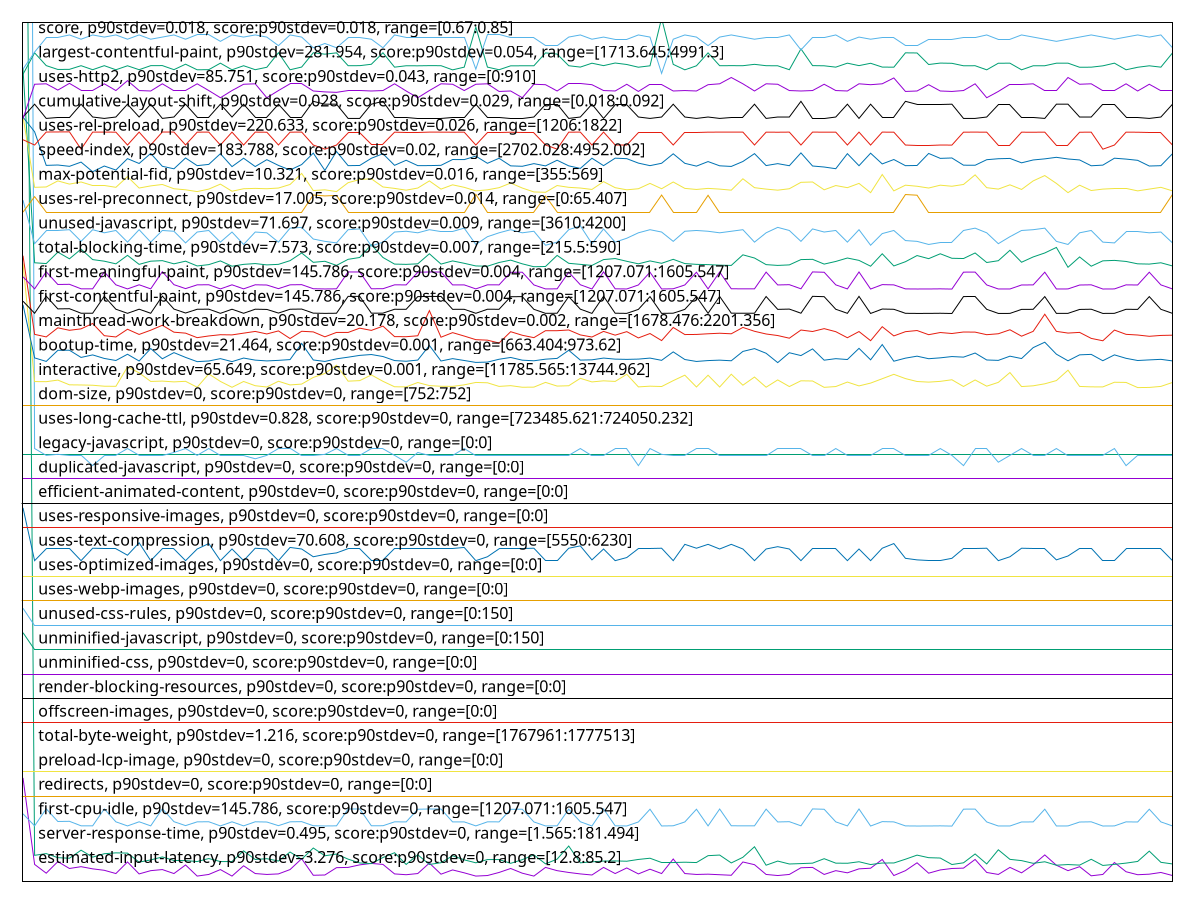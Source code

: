 reset

$estimatedInputLatencyP90Stdev3276ScoreP90Stdev0Range128852 <<EOF
0 4.244370370370369
1 0.6999259259259254
2 0.3406666666666661
3 0.8147407407407401
4 0.5332592592592587
5 0.6073333333333326
6 0.5184444444444438
7 0.4591851851851845
8 0.32585185185185117
9 0.7999259259259388
10 0.31103703703703633
11 0.44437037037036975
12 0.48881481481481415
13 0.32585185185185117
14 0.677703703703703
15 0.22214814814814754
16 0.2888148148148142
17 0.48881481481481415
18 0.22214814814814754
19 0.6443703703703698
20 0.32585185185185117
21 0.2888148148148142
22 0.31103703703703633
23 0.48881481481481415
24 0.9332592592592586
25 0.25548148148148087
26 0.26659259259259205
27 0.5665925925925919
28 0.5777037037037032
29 0.6814074074074068
30 0.7406666666666659
31 0.6999259259259254
32 0.31103703703703633
33 0.2777037037037031
34 0.32585185185185117
35 0.7554814814814808
36 0.29992592592592526
37 0.4739999999999994
38 0.35548148148148084
39 0.22214814814814754
40 0.2443703703703698
41 0.37029629629629557
42 0.5332592592592587
43 0.3406666666666661
44 0.22214814814814754
45 0.5777037037037032
46 0.44437037037036975
47 0.37029629629629557
48 0.31103703703703633
49 0.26659259259259205
50 0.5777037037037032
51 0.32585185185185117
52 0.5554814814814808
53 0.31103703703703633
54 0.503629629629629
55 0.32585185185185117
56 0.9221481481481475
57 0.32585185185185117
58 0.2888148148148142
59 0.29992592592592526
60 0.2777037037037031
61 0.25548148148148087
62 0.7999259259259253
63 0.6888148148148143
64 0.2888148148148142
65 0.2443703703703698
66 0.2888148148148142
67 0.5628888888888881
68 0.5777037037037032
69 0.2888148148148142
70 0.44437037037036975
71 0.35548148148148084
72 0.5184444444444438
73 0.5443703703703697
74 0.903629629629656
75 0.2443703703703698
76 0.44437037037036975
77 0.7665925925925818
78 0.3406666666666661
79 0.4739999999999994
80 0.5332592592592587
81 0.5480740740740735
82 0.9036296296296291
83 0.37029629629629557
84 0.2888148148148142
85 0.5777037037037032
86 0.35548148148148084
87 0.6814074074074068
88 1.088814814814814
89 0.666592592592592
90 0.44437037037036975
91 0.6073333333333326
92 0.2332592592592586
93 0.2888148148148142
94 0.7777037037037029
95 0.39992592592592524
96 0.2777037037037031
97 0.29992592592592526
98 0.37029629629629557
99 0.2443703703703698
EOF

$serverResponseTimeP90Stdev0495ScoreP90Stdev0Range1565181494 <<EOF
0 60.52028374524714
1 1.0725175855513305
2 1.1437153041825092
3 0.9763673954372623
4 0.9534111216730038
5 1.2824510456273763
6 0.9979928707224334
7 1.1380594106463877
8 1.1736582699619769
9 1.1630118821292772
10 0.7933826045627375
11 0.8838769011406843
12 1.0069757604562737
13 0.8609206273764256
14 0.8582590304182509
15 0.8176696768060835
16 0.9407685361216729
17 0.8163388783269961
18 0.8193331749049427
19 1.2555023764258553
20 0.9015099809885929
21 0.9351126425855513
22 0.8386297528517109
23 1.2072609315589353
24 0.911158269961977
25 1.3719472433460076
26 1.0542191064638782
27 1.1254168250950567
28 0.9158160646387831
29 0.7597799429657793
30 0.7328312737642584
31 0.9823559885931558
32 1.178981463878327
33 0.6982305133079847
34 1.0951411596958172
35 0.697232414448669
36 0.770426330798479
37 1.054219106463878
38 0.8868711977186311
39 0.7657685361216728
40 0.8985156844106463
41 0.898848384030418
42 0.7444757604562736
43 0.8948559885931556
44 1.0904833650190113
45 0.7231829847908744
46 0.9158160646387831
47 1.45279325095057
48 0.765768536121673
49 0.8053597908745246
50 0.8369662547528516
51 0.8436202471482889
52 0.8306449619771862
53 0.9038388783269962
54 0.9537438212927756
55 0.7780784220532319
56 0.7767476235741443
57 0.7907210076045627
58 0.7760822243346006
59 1.0588769011406842
60 1.0831639733840301
61 0.7611107414448668
62 0.9913388783269961
63 1.4231829847908744
64 0.6679548479087452
65 0.8369662547528516
66 0.7175270912547527
67 0.733829372623574
68 0.7517951520912546
69 0.9341145437262356
70 0.7524605513307984
71 0.7468046577946766
72 0.8090194866920151
73 0.694903517110266
74 0.7577837452471481
75 0.75811644486692
76 0.9128217680608365
77 1.0808350760456273
78 0.9757019961977185
79 0.9613959125475284
80 0.6962343155893534
81 0.7657685361216728
82 1.1280784220532318
83 0.7198559885931557
84 1.2987533269961977
85 0.9071658745247146
86 0.8555974334600759
87 0.7448084600760455
88 0.8080213878326993
89 0.667954847908745
90 0.6942381178707223
91 0.6719472433460075
92 0.9101601711026615
93 0.6579738593155892
94 0.7015575095057033
95 0.7534586501901139
96 0.821662072243346
97 1.2445232889733837
98 0.7857305133079847
99 0.7188578897338401
EOF

$firstCpuIdleP90Stdev145786ScoreP90Stdev0Range12070711605547 <<EOF
0 2.7729955166890274
1 2.2796706175679886
2 2.9778271215189744
3 2.458995914593398
4 2.465826223683472
5 2.2815507157177333
6 2.281390023568182
7 2.973324170394895
8 2.444846078091284
9 2.2769656330505494
10 2.4462851655639275
11 2.2794601108520762
12 2.9817203352089257
13 2.4510179957352816
14 2.2900191919990616
15 2.4436149976788912
16 2.4479733258683756
17 2.2767578045371306
18 2.4450960436572515
19 2.2791028386395755
20 2.4463610479678817
21 2.436712377121519
22 2.2878712736000653
23 2.4448960712044774
24 2.4518478814142948
25 2.2845717281292885
26 2.275503334489637
27 2.280522285960608
28 2.971654757507894
29 2.9714779961433884
30 2.284177496722391
31 2.284802053543645
32 2.4436721326653985
33 2.442414270228081
34 2.9603223900279043
35 2.970604009396665
36 2.9678151078677937
37 2.440246711677473
38 2.441986650563443
39 2.2780476268575254
40 2.4444479186540633
41 2.4427811839695557
42 2.958250354032863
43 2.960371490406934
44 2.4407287881261253
45 2.2765692590816573
46 2.28030695848021
47 2.961903422232652
48 2.44752695878629
49 2.274351707417856
50 2.9764174942737487
51 2.281532503940784
52 2.275117673330715
53 2.438787091319053
54 2.9613338578359105
55 2.2753265731251306
56 2.282504155805068
57 2.439568233712703
58 2.960754473363363
59 2.2779726371877347
60 2.969631821891883
61 2.283088003948436
62 2.280586562820428
63 2.280688334515144
64 2.9654582896743813
65 2.4395164551311814
66 2.450423434781944
67 2.2815507157177333
68 2.973371485305596
69 2.95911452070378
70 2.4432347821983713
71 2.2768172606324644
72 2.9712914147030762
73 2.272032384059339
74 2.4529787970534667
75 2.4422901801792616
76 2.277865509088034
77 2.2733714853055957
78 2.274565963617257
79 2.279926653726273
80 2.2702540576043098
81 2.9640049184551107
82 2.967367848051544
83 2.4400985178062204
84 2.2736393055548474
85 2.2740303231187546
86 2.43887288307223
87 2.4411706915373905
88 2.9622471248858577
89 2.2752981841787103
90 2.2765478334617173
91 2.436599892616833
92 2.4451817461370116
93 2.2732857828258357
94 2.276917425405684
95 2.443260582215715
96 2.43788542981324
97 2.961579359731057
98 2.4419616540068465
99 2.275492621679667
EOF

$redirectsP90Stdev0ScoreP90Stdev0Range00 <<EOF
0 3.5
1 3.5
2 3.5
3 3.5
4 3.5
5 3.5
6 3.5
7 3.5
8 3.5
9 3.5
10 3.5
11 3.5
12 3.5
13 3.5
14 3.5
15 3.5
16 3.5
17 3.5
18 3.5
19 3.5
20 3.5
21 3.5
22 3.5
23 3.5
24 3.5
25 3.5
26 3.5
27 3.5
28 3.5
29 3.5
30 3.5
31 3.5
32 3.5
33 3.5
34 3.5
35 3.5
36 3.5
37 3.5
38 3.5
39 3.5
40 3.5
41 3.5
42 3.5
43 3.5
44 3.5
45 3.5
46 3.5
47 3.5
48 3.5
49 3.5
50 3.5
51 3.5
52 3.5
53 3.5
54 3.5
55 3.5
56 3.5
57 3.5
58 3.5
59 3.5
60 3.5
61 3.5
62 3.5
63 3.5
64 3.5
65 3.5
66 3.5
67 3.5
68 3.5
69 3.5
70 3.5
71 3.5
72 3.5
73 3.5
74 3.5
75 3.5
76 3.5
77 3.5
78 3.5
79 3.5
80 3.5
81 3.5
82 3.5
83 3.5
84 3.5
85 3.5
86 3.5
87 3.5
88 3.5
89 3.5
90 3.5
91 3.5
92 3.5
93 3.5
94 3.5
95 3.5
96 3.5
97 3.5
98 3.5
99 3.5
EOF

$preloadLcpImageP90Stdev0ScoreP90Stdev0Range00 <<EOF
0 4.5
1 4.5
2 4.5
3 4.5
4 4.5
5 4.5
6 4.5
7 4.5
8 4.5
9 4.5
10 4.5
11 4.5
12 4.5
13 4.5
14 4.5
15 4.5
16 4.5
17 4.5
18 4.5
19 4.5
20 4.5
21 4.5
22 4.5
23 4.5
24 4.5
25 4.5
26 4.5
27 4.5
28 4.5
29 4.5
30 4.5
31 4.5
32 4.5
33 4.5
34 4.5
35 4.5
36 4.5
37 4.5
38 4.5
39 4.5
40 4.5
41 4.5
42 4.5
43 4.5
44 4.5
45 4.5
46 4.5
47 4.5
48 4.5
49 4.5
50 4.5
51 4.5
52 4.5
53 4.5
54 4.5
55 4.5
56 4.5
57 4.5
58 4.5
59 4.5
60 4.5
61 4.5
62 4.5
63 4.5
64 4.5
65 4.5
66 4.5
67 4.5
68 4.5
69 4.5
70 4.5
71 4.5
72 4.5
73 4.5
74 4.5
75 4.5
76 4.5
77 4.5
78 4.5
79 4.5
80 4.5
81 4.5
82 4.5
83 4.5
84 4.5
85 4.5
86 4.5
87 4.5
88 4.5
89 4.5
90 4.5
91 4.5
92 4.5
93 4.5
94 4.5
95 4.5
96 4.5
97 4.5
98 4.5
99 4.5
EOF

$totalByteWeightP90Stdev1216ScoreP90Stdev0Range17679611777513 <<EOF
0 950.7900000000081
1 -3.709999999991851
2 -4.10999999998603
3 -4.10999999998603
4 -4.10999999998603
5 -4.10999999998603
6 -4.4100000000034925
7 -4.10999999998603
8 -4.10999999998603
9 -3.9100000000034925
10 -4.10999999998603
11 -4.10999999998603
12 -4.10999999998603
13 -4.010000000009313
14 -3.709999999991851
15 -4.10999999998603
16 -3.9100000000034925
17 -4.10999999998603
18 -4.10999999998603
19 -4.10999999998603
20 -4.209999999991851
21 -4.10999999998603
22 -3.9100000000034925
23 -3.9100000000034925
24 -4.10999999998603
25 -4.10999999998603
26 -4.10999999998603
27 -3.709999999991851
28 -3.9100000000034925
29 -4.10999999998603
30 -3.709999999991851
31 -3.709999999991851
32 -4.10999999998603
33 -4.309999999997672
34 -4.010000000009313
35 -4.10999999998603
36 -3.9100000000034925
37 -4.10999999998603
38 -3.9100000000034925
39 -4.10999999998603
40 -4.10999999998603
41 -4.10999999998603
42 -4.10999999998603
43 -4.10999999998603
44 -4.10999999998603
45 -3.9100000000034925
46 -4.10999999998603
47 -4.10999999998603
48 -3.9100000000034925
49 -4.10999999998603
50 -4.10999999998603
51 -3.9100000000034925
52 -3.9100000000034925
53 -4.4100000000034925
54 -3.9100000000034925
55 -4.10999999998603
56 -4.10999999998603
57 -4.10999999998603
58 -3.9100000000034925
59 -3.9100000000034925
60 -4.10999999998603
61 -4.10999999998603
62 -4.10999999998603
63 -3.9100000000034925
64 -4.10999999998603
65 -3.9100000000034925
66 -3.9100000000034925
67 -3.9100000000034925
68 -4.10999999998603
69 -4.10999999998603
70 -3.9100000000034925
71 -4.10999999998603
72 -4.10999999998603
73 -3.9100000000034925
74 -3.9100000000034925
75 -3.9100000000034925
76 -4.10999999998603
77 -4.10999999998603
78 -4.10999999998603
79 -3.9100000000034925
80 -4.10999999998603
81 -4.4100000000034925
82 -3.9100000000034925
83 -3.9100000000034925
84 -4.309999999997672
85 -4.10999999998603
86 -3.9100000000034925
87 -4.10999999998603
88 -4.10999999998603
89 -3.9100000000034925
90 -4.10999999998603
91 -4.10999999998603
92 -4.10999999998603
93 -4.10999999998603
94 -3.9100000000034925
95 -4.4100000000034925
96 -4.10999999998603
97 -4.10999999998603
98 -4.10999999998603
99 -4.10999999998603
EOF

$offscreenImagesP90Stdev0ScoreP90Stdev0Range00 <<EOF
0 6.5
1 6.5
2 6.5
3 6.5
4 6.5
5 6.5
6 6.5
7 6.5
8 6.5
9 6.5
10 6.5
11 6.5
12 6.5
13 6.5
14 6.5
15 6.5
16 6.5
17 6.5
18 6.5
19 6.5
20 6.5
21 6.5
22 6.5
23 6.5
24 6.5
25 6.5
26 6.5
27 6.5
28 6.5
29 6.5
30 6.5
31 6.5
32 6.5
33 6.5
34 6.5
35 6.5
36 6.5
37 6.5
38 6.5
39 6.5
40 6.5
41 6.5
42 6.5
43 6.5
44 6.5
45 6.5
46 6.5
47 6.5
48 6.5
49 6.5
50 6.5
51 6.5
52 6.5
53 6.5
54 6.5
55 6.5
56 6.5
57 6.5
58 6.5
59 6.5
60 6.5
61 6.5
62 6.5
63 6.5
64 6.5
65 6.5
66 6.5
67 6.5
68 6.5
69 6.5
70 6.5
71 6.5
72 6.5
73 6.5
74 6.5
75 6.5
76 6.5
77 6.5
78 6.5
79 6.5
80 6.5
81 6.5
82 6.5
83 6.5
84 6.5
85 6.5
86 6.5
87 6.5
88 6.5
89 6.5
90 6.5
91 6.5
92 6.5
93 6.5
94 6.5
95 6.5
96 6.5
97 6.5
98 6.5
99 6.5
EOF

$renderBlockingResourcesP90Stdev0ScoreP90Stdev0Range00 <<EOF
0 7.5
1 7.5
2 7.5
3 7.5
4 7.5
5 7.5
6 7.5
7 7.5
8 7.5
9 7.5
10 7.5
11 7.5
12 7.5
13 7.5
14 7.5
15 7.5
16 7.5
17 7.5
18 7.5
19 7.5
20 7.5
21 7.5
22 7.5
23 7.5
24 7.5
25 7.5
26 7.5
27 7.5
28 7.5
29 7.5
30 7.5
31 7.5
32 7.5
33 7.5
34 7.5
35 7.5
36 7.5
37 7.5
38 7.5
39 7.5
40 7.5
41 7.5
42 7.5
43 7.5
44 7.5
45 7.5
46 7.5
47 7.5
48 7.5
49 7.5
50 7.5
51 7.5
52 7.5
53 7.5
54 7.5
55 7.5
56 7.5
57 7.5
58 7.5
59 7.5
60 7.5
61 7.5
62 7.5
63 7.5
64 7.5
65 7.5
66 7.5
67 7.5
68 7.5
69 7.5
70 7.5
71 7.5
72 7.5
73 7.5
74 7.5
75 7.5
76 7.5
77 7.5
78 7.5
79 7.5
80 7.5
81 7.5
82 7.5
83 7.5
84 7.5
85 7.5
86 7.5
87 7.5
88 7.5
89 7.5
90 7.5
91 7.5
92 7.5
93 7.5
94 7.5
95 7.5
96 7.5
97 7.5
98 7.5
99 7.5
EOF

$unminifiedCssP90Stdev0ScoreP90Stdev0Range00 <<EOF
0 8.5
1 8.5
2 8.5
3 8.5
4 8.5
5 8.5
6 8.5
7 8.5
8 8.5
9 8.5
10 8.5
11 8.5
12 8.5
13 8.5
14 8.5
15 8.5
16 8.5
17 8.5
18 8.5
19 8.5
20 8.5
21 8.5
22 8.5
23 8.5
24 8.5
25 8.5
26 8.5
27 8.5
28 8.5
29 8.5
30 8.5
31 8.5
32 8.5
33 8.5
34 8.5
35 8.5
36 8.5
37 8.5
38 8.5
39 8.5
40 8.5
41 8.5
42 8.5
43 8.5
44 8.5
45 8.5
46 8.5
47 8.5
48 8.5
49 8.5
50 8.5
51 8.5
52 8.5
53 8.5
54 8.5
55 8.5
56 8.5
57 8.5
58 8.5
59 8.5
60 8.5
61 8.5
62 8.5
63 8.5
64 8.5
65 8.5
66 8.5
67 8.5
68 8.5
69 8.5
70 8.5
71 8.5
72 8.5
73 8.5
74 8.5
75 8.5
76 8.5
77 8.5
78 8.5
79 8.5
80 8.5
81 8.5
82 8.5
83 8.5
84 8.5
85 8.5
86 8.5
87 8.5
88 8.5
89 8.5
90 8.5
91 8.5
92 8.5
93 8.5
94 8.5
95 8.5
96 8.5
97 8.5
98 8.5
99 8.5
EOF

$unminifiedJavascriptP90Stdev0ScoreP90Stdev0Range0150 <<EOF
0 10.193
1 9.493
2 9.493
3 9.493
4 9.493
5 9.493
6 9.493
7 9.493
8 9.493
9 9.493
10 9.493
11 9.493
12 9.493
13 9.493
14 9.493
15 9.493
16 9.493
17 9.493
18 9.493
19 9.493
20 9.493
21 9.493
22 9.493
23 9.493
24 9.493
25 9.493
26 9.493
27 9.493
28 9.493
29 9.493
30 9.493
31 9.493
32 9.493
33 9.493
34 9.493
35 9.493
36 9.493
37 9.493
38 9.493
39 9.493
40 9.493
41 9.493
42 9.493
43 9.493
44 9.493
45 9.493
46 9.493
47 9.493
48 9.493
49 9.493
50 9.493
51 9.493
52 9.493
53 9.493
54 9.493
55 9.493
56 9.493
57 9.493
58 9.493
59 9.493
60 9.493
61 9.493
62 9.493
63 9.493
64 9.493
65 9.493
66 9.493
67 9.493
68 9.493
69 9.493
70 9.493
71 9.493
72 9.493
73 9.493
74 9.493
75 9.493
76 9.493
77 9.493
78 9.493
79 9.493
80 9.493
81 9.493
82 9.493
83 9.493
84 9.493
85 9.493
86 9.493
87 9.493
88 9.493
89 9.493
90 9.493
91 9.493
92 9.493
93 9.493
94 9.493
95 9.493
96 9.493
97 9.493
98 9.493
99 9.493
EOF

$unusedCssRulesP90Stdev0ScoreP90Stdev0Range0150 <<EOF
0 11.193
1 10.493
2 10.493
3 10.493
4 10.493
5 10.493
6 10.493
7 10.493
8 10.493
9 10.493
10 10.493
11 10.493
12 10.493
13 10.493
14 10.493
15 10.493
16 10.493
17 10.493
18 10.493
19 10.493
20 10.493
21 10.493
22 10.493
23 10.493
24 10.493
25 10.493
26 10.493
27 10.493
28 10.493
29 10.493
30 10.493
31 10.493
32 10.493
33 10.493
34 10.493
35 10.493
36 10.493
37 10.493
38 10.493
39 10.493
40 10.493
41 10.493
42 10.493
43 10.493
44 10.493
45 10.493
46 10.493
47 10.493
48 10.493
49 10.493
50 10.493
51 10.493
52 10.493
53 10.493
54 10.493
55 10.493
56 10.493
57 10.493
58 10.493
59 10.493
60 10.493
61 10.493
62 10.493
63 10.493
64 10.493
65 10.493
66 10.493
67 10.493
68 10.493
69 10.493
70 10.493
71 10.493
72 10.493
73 10.493
74 10.493
75 10.493
76 10.493
77 10.493
78 10.493
79 10.493
80 10.493
81 10.493
82 10.493
83 10.493
84 10.493
85 10.493
86 10.493
87 10.493
88 10.493
89 10.493
90 10.493
91 10.493
92 10.493
93 10.493
94 10.493
95 10.493
96 10.493
97 10.493
98 10.493
99 10.493
EOF

$usesWebpImagesP90Stdev0ScoreP90Stdev0Range00 <<EOF
0 11.5
1 11.5
2 11.5
3 11.5
4 11.5
5 11.5
6 11.5
7 11.5
8 11.5
9 11.5
10 11.5
11 11.5
12 11.5
13 11.5
14 11.5
15 11.5
16 11.5
17 11.5
18 11.5
19 11.5
20 11.5
21 11.5
22 11.5
23 11.5
24 11.5
25 11.5
26 11.5
27 11.5
28 11.5
29 11.5
30 11.5
31 11.5
32 11.5
33 11.5
34 11.5
35 11.5
36 11.5
37 11.5
38 11.5
39 11.5
40 11.5
41 11.5
42 11.5
43 11.5
44 11.5
45 11.5
46 11.5
47 11.5
48 11.5
49 11.5
50 11.5
51 11.5
52 11.5
53 11.5
54 11.5
55 11.5
56 11.5
57 11.5
58 11.5
59 11.5
60 11.5
61 11.5
62 11.5
63 11.5
64 11.5
65 11.5
66 11.5
67 11.5
68 11.5
69 11.5
70 11.5
71 11.5
72 11.5
73 11.5
74 11.5
75 11.5
76 11.5
77 11.5
78 11.5
79 11.5
80 11.5
81 11.5
82 11.5
83 11.5
84 11.5
85 11.5
86 11.5
87 11.5
88 11.5
89 11.5
90 11.5
91 11.5
92 11.5
93 11.5
94 11.5
95 11.5
96 11.5
97 11.5
98 11.5
99 11.5
EOF

$usesOptimizedImagesP90Stdev0ScoreP90Stdev0Range00 <<EOF
0 12.5
1 12.5
2 12.5
3 12.5
4 12.5
5 12.5
6 12.5
7 12.5
8 12.5
9 12.5
10 12.5
11 12.5
12 12.5
13 12.5
14 12.5
15 12.5
16 12.5
17 12.5
18 12.5
19 12.5
20 12.5
21 12.5
22 12.5
23 12.5
24 12.5
25 12.5
26 12.5
27 12.5
28 12.5
29 12.5
30 12.5
31 12.5
32 12.5
33 12.5
34 12.5
35 12.5
36 12.5
37 12.5
38 12.5
39 12.5
40 12.5
41 12.5
42 12.5
43 12.5
44 12.5
45 12.5
46 12.5
47 12.5
48 12.5
49 12.5
50 12.5
51 12.5
52 12.5
53 12.5
54 12.5
55 12.5
56 12.5
57 12.5
58 12.5
59 12.5
60 12.5
61 12.5
62 12.5
63 12.5
64 12.5
65 12.5
66 12.5
67 12.5
68 12.5
69 12.5
70 12.5
71 12.5
72 12.5
73 12.5
74 12.5
75 12.5
76 12.5
77 12.5
78 12.5
79 12.5
80 12.5
81 12.5
82 12.5
83 12.5
84 12.5
85 12.5
86 12.5
87 12.5
88 12.5
89 12.5
90 12.5
91 12.5
92 12.5
93 12.5
94 12.5
95 12.5
96 12.5
97 12.5
98 12.5
99 12.5
EOF

$usesTextCompressionP90Stdev70608ScoreP90Stdev0Range55506230 <<EOF
0 15.308227272727272
1 13.144590909090908
2 13.621863636363635
3 13.621863636363635
4 13.621863636363635
5 13.144590909090908
6 13.65368181818182
7 13.621863636363635
8 13.621863636363635
9 13.367318181818181
10 13.876409090909092
11 13.144590909090908
12 13.621863636363635
13 13.621863636363635
14 13.144590909090908
15 13.621863636363635
16 13.844590909090908
17 13.144590909090908
18 13.621863636363635
19 13.144590909090908
20 13.65368181818182
21 13.621863636363635
22 13.144590909090908
23 13.685500000000001
24 13.621863636363635
25 13.303681818181818
26 13.399136363636362
27 13.462772727272728
28 13.621863636363635
29 13.621863636363635
30 13.144590909090908
31 13.144590909090908
32 13.621863636363635
33 13.621863636363635
34 13.621863636363635
35 13.621863636363635
36 13.621863636363635
37 13.621863636363635
38 13.685500000000001
39 13.144590909090908
40 13.303681818181818
41 13.621863636363635
42 13.621863636363635
43 13.621863636363635
44 13.65368181818182
45 13.144590909090908
46 13.144590909090908
47 13.65368181818182
48 13.749136363636364
49 13.17640909090909
50 13.621863636363635
51 13.144590909090908
52 13.271863636363637
53 13.621863636363635
54 13.621863636363635
55 13.65368181818182
56 13.144590909090908
57 13.812772727272726
58 13.65368181818182
59 13.812772727272726
60 13.621863636363635
61 13.812772727272726
62 13.621863636363635
63 13.144590909090908
64 13.621863636363635
65 13.717318181818182
66 13.621863636363635
67 13.144590909090908
68 13.621863636363635
69 13.621863636363635
70 13.621863636363635
71 13.144590909090908
72 13.621863636363635
73 13.144590909090908
74 13.65368181818182
75 13.844590909090908
76 13.240045454545456
77 13.17640909090909
78 13.144590909090908
79 13.144590909090908
80 13.240045454545456
81 13.621863636363635
82 13.621863636363635
83 13.65368181818182
84 13.144590909090908
85 13.303681818181818
86 13.65368181818182
87 13.621863636363635
88 13.621863636363635
89 13.17640909090909
90 13.3355
91 13.621863636363635
92 13.621863636363635
93 13.144590909090908
94 13.144590909090908
95 13.621863636363635
96 13.621863636363635
97 13.621863636363635
98 13.621863636363635
99 13.144590909090908
EOF

$usesResponsiveImagesP90Stdev0ScoreP90Stdev0Range00 <<EOF
0 14.5
1 14.5
2 14.5
3 14.5
4 14.5
5 14.5
6 14.5
7 14.5
8 14.5
9 14.5
10 14.5
11 14.5
12 14.5
13 14.5
14 14.5
15 14.5
16 14.5
17 14.5
18 14.5
19 14.5
20 14.5
21 14.5
22 14.5
23 14.5
24 14.5
25 14.5
26 14.5
27 14.5
28 14.5
29 14.5
30 14.5
31 14.5
32 14.5
33 14.5
34 14.5
35 14.5
36 14.5
37 14.5
38 14.5
39 14.5
40 14.5
41 14.5
42 14.5
43 14.5
44 14.5
45 14.5
46 14.5
47 14.5
48 14.5
49 14.5
50 14.5
51 14.5
52 14.5
53 14.5
54 14.5
55 14.5
56 14.5
57 14.5
58 14.5
59 14.5
60 14.5
61 14.5
62 14.5
63 14.5
64 14.5
65 14.5
66 14.5
67 14.5
68 14.5
69 14.5
70 14.5
71 14.5
72 14.5
73 14.5
74 14.5
75 14.5
76 14.5
77 14.5
78 14.5
79 14.5
80 14.5
81 14.5
82 14.5
83 14.5
84 14.5
85 14.5
86 14.5
87 14.5
88 14.5
89 14.5
90 14.5
91 14.5
92 14.5
93 14.5
94 14.5
95 14.5
96 14.5
97 14.5
98 14.5
99 14.5
EOF

$efficientAnimatedContentP90Stdev0ScoreP90Stdev0Range00 <<EOF
0 15.5
1 15.5
2 15.5
3 15.5
4 15.5
5 15.5
6 15.5
7 15.5
8 15.5
9 15.5
10 15.5
11 15.5
12 15.5
13 15.5
14 15.5
15 15.5
16 15.5
17 15.5
18 15.5
19 15.5
20 15.5
21 15.5
22 15.5
23 15.5
24 15.5
25 15.5
26 15.5
27 15.5
28 15.5
29 15.5
30 15.5
31 15.5
32 15.5
33 15.5
34 15.5
35 15.5
36 15.5
37 15.5
38 15.5
39 15.5
40 15.5
41 15.5
42 15.5
43 15.5
44 15.5
45 15.5
46 15.5
47 15.5
48 15.5
49 15.5
50 15.5
51 15.5
52 15.5
53 15.5
54 15.5
55 15.5
56 15.5
57 15.5
58 15.5
59 15.5
60 15.5
61 15.5
62 15.5
63 15.5
64 15.5
65 15.5
66 15.5
67 15.5
68 15.5
69 15.5
70 15.5
71 15.5
72 15.5
73 15.5
74 15.5
75 15.5
76 15.5
77 15.5
78 15.5
79 15.5
80 15.5
81 15.5
82 15.5
83 15.5
84 15.5
85 15.5
86 15.5
87 15.5
88 15.5
89 15.5
90 15.5
91 15.5
92 15.5
93 15.5
94 15.5
95 15.5
96 15.5
97 15.5
98 15.5
99 15.5
EOF

$duplicatedJavascriptP90Stdev0ScoreP90Stdev0Range00 <<EOF
0 16.5
1 16.5
2 16.5
3 16.5
4 16.5
5 16.5
6 16.5
7 16.5
8 16.5
9 16.5
10 16.5
11 16.5
12 16.5
13 16.5
14 16.5
15 16.5
16 16.5
17 16.5
18 16.5
19 16.5
20 16.5
21 16.5
22 16.5
23 16.5
24 16.5
25 16.5
26 16.5
27 16.5
28 16.5
29 16.5
30 16.5
31 16.5
32 16.5
33 16.5
34 16.5
35 16.5
36 16.5
37 16.5
38 16.5
39 16.5
40 16.5
41 16.5
42 16.5
43 16.5
44 16.5
45 16.5
46 16.5
47 16.5
48 16.5
49 16.5
50 16.5
51 16.5
52 16.5
53 16.5
54 16.5
55 16.5
56 16.5
57 16.5
58 16.5
59 16.5
60 16.5
61 16.5
62 16.5
63 16.5
64 16.5
65 16.5
66 16.5
67 16.5
68 16.5
69 16.5
70 16.5
71 16.5
72 16.5
73 16.5
74 16.5
75 16.5
76 16.5
77 16.5
78 16.5
79 16.5
80 16.5
81 16.5
82 16.5
83 16.5
84 16.5
85 16.5
86 16.5
87 16.5
88 16.5
89 16.5
90 16.5
91 16.5
92 16.5
93 16.5
94 16.5
95 16.5
96 16.5
97 16.5
98 16.5
99 16.5
EOF

$legacyJavascriptP90Stdev0ScoreP90Stdev0Range00 <<EOF
0 17.5
1 17.5
2 17.5
3 17.5
4 17.5
5 17.5
6 17.5
7 17.5
8 17.5
9 17.5
10 17.5
11 17.5
12 17.5
13 17.5
14 17.5
15 17.5
16 17.5
17 17.5
18 17.5
19 17.5
20 17.5
21 17.5
22 17.5
23 17.5
24 17.5
25 17.5
26 17.5
27 17.5
28 17.5
29 17.5
30 17.5
31 17.5
32 17.5
33 17.5
34 17.5
35 17.5
36 17.5
37 17.5
38 17.5
39 17.5
40 17.5
41 17.5
42 17.5
43 17.5
44 17.5
45 17.5
46 17.5
47 17.5
48 17.5
49 17.5
50 17.5
51 17.5
52 17.5
53 17.5
54 17.5
55 17.5
56 17.5
57 17.5
58 17.5
59 17.5
60 17.5
61 17.5
62 17.5
63 17.5
64 17.5
65 17.5
66 17.5
67 17.5
68 17.5
69 17.5
70 17.5
71 17.5
72 17.5
73 17.5
74 17.5
75 17.5
76 17.5
77 17.5
78 17.5
79 17.5
80 17.5
81 17.5
82 17.5
83 17.5
84 17.5
85 17.5
86 17.5
87 17.5
88 17.5
89 17.5
90 17.5
91 17.5
92 17.5
93 17.5
94 17.5
95 17.5
96 17.5
97 17.5
98 17.5
99 17.5
EOF

$usesLongCacheTtlP90Stdev0828ScoreP90Stdev0Range723485621724050232 <<EOF
0 115.84484606885235
1 17.73789044386649
2 17.45789044383855
3 17.499890443868935
4 17.45789044383855
5 17.45789044383855
6 17.03789044385485
7 17.45789044383855
8 17.45789044383855
9 17.73789044386649
10 17.45789044383855
11 17.45789044383855
12 17.45789044383855
13 17.576890443859156
14 17.73789044386649
15 17.45789044383855
16 17.73789044386649
17 17.45789044383855
18 17.45789044383855
19 17.457890443867655
20 17.317890443853685
21 17.45789044383855
22 17.73789044386649
23 17.73789044386649
24 17.45789044383855
25 17.45789044383855
26 17.499890443868935
27 17.73789044386649
28 17.45789044383855
29 17.45789044383855
30 17.73789044386649
31 17.73789044386649
32 17.45789044383855
33 17.177890443854267
34 17.576890443859156
35 17.45789044383855
36 17.45789044383855
37 17.45789044383855
38 17.73789044386649
39 17.45789044383855
40 17.45789044383855
41 17.45789044383855
42 17.45789044383855
43 17.45789044383855
44 17.45789044383855
45 17.457890443867655
46 17.45789044383855
47 17.45789044383855
48 17.73789044386649
49 17.45789044383855
50 17.45789044383855
51 17.73789044386649
52 17.73789044386649
53 17.03789044385485
54 17.73789044386649
55 17.499890443868935
56 17.457890443867655
57 17.45789044383855
58 17.73789044386649
59 17.73789044386649
60 17.45789044383855
61 17.45789044383855
62 17.45789044383855
63 17.457890443867655
64 17.45789044383855
65 17.73789044386649
66 17.73789044386649
67 17.73789044386649
68 17.45789044383855
69 17.45789044383855
70 17.73789044386649
71 17.45789044383855
72 17.45789044383855
73 17.457890443867655
74 17.73789044386649
75 17.73789044386649
76 17.45789044383855
77 17.457890443867655
78 17.45789044383855
79 17.73789044386649
80 17.45789044383855
81 17.03789044385485
82 17.737890443881042
83 17.73789044386649
84 17.177890443854267
85 17.45789044383855
86 17.73789044386649
87 17.45789044383855
88 17.457890443882206
89 17.73789044386649
90 17.45789044383855
91 17.45789044383855
92 17.45789044383855
93 17.45789044383855
94 17.73789044386649
95 17.03789044385485
96 17.45789044383855
97 17.45789044383855
98 17.45789044383855
99 17.45789044383855
EOF

$domSizeP90Stdev0ScoreP90Stdev0Range752752 <<EOF
0 19.5
1 19.5
2 19.5
3 19.5
4 19.5
5 19.5
6 19.5
7 19.5
8 19.5
9 19.5
10 19.5
11 19.5
12 19.5
13 19.5
14 19.5
15 19.5
16 19.5
17 19.5
18 19.5
19 19.5
20 19.5
21 19.5
22 19.5
23 19.5
24 19.5
25 19.5
26 19.5
27 19.5
28 19.5
29 19.5
30 19.5
31 19.5
32 19.5
33 19.5
34 19.5
35 19.5
36 19.5
37 19.5
38 19.5
39 19.5
40 19.5
41 19.5
42 19.5
43 19.5
44 19.5
45 19.5
46 19.5
47 19.5
48 19.5
49 19.5
50 19.5
51 19.5
52 19.5
53 19.5
54 19.5
55 19.5
56 19.5
57 19.5
58 19.5
59 19.5
60 19.5
61 19.5
62 19.5
63 19.5
64 19.5
65 19.5
66 19.5
67 19.5
68 19.5
69 19.5
70 19.5
71 19.5
72 19.5
73 19.5
74 19.5
75 19.5
76 19.5
77 19.5
78 19.5
79 19.5
80 19.5
81 19.5
82 19.5
83 19.5
84 19.5
85 19.5
86 19.5
87 19.5
88 19.5
89 19.5
90 19.5
91 19.5
92 19.5
93 19.5
94 19.5
95 19.5
96 19.5
97 19.5
98 19.5
99 19.5
EOF

$interactiveP90Stdev65649ScoreP90Stdev0001Range1178556513744962 <<EOF
0 25.32489151859931
1 20.48117788601413
2 20.476816393911054
3 20.541671184019123
4 20.347956252597676
5 20.34189198618039
6 20.330573927161268
7 20.29130101568995
8 20.286248542705742
9 21.082341643287617
10 20.83949952982128
11 20.487409572423104
12 20.500791612115545
13 20.46830862687033
14 20.491955629156287
15 20.248903104218623
16 20.79456369233167
17 20.487116425083126
18 20.247199031068167
19 20.48537572475063
20 20.311309588009138
21 20.258211863570246
22 20.494336395989194
23 20.343557094243565
24 20.37826719399418
25 20.651165676953447
26 20.81272012416874
27 21.151617671965916
28 20.498257582605994
29 20.520116996571076
30 20.7532625181837
31 20.4918439292394
32 20.267907676122192
33 20.263904662822117
34 20.44269077046966
35 20.31646856556526
36 20.288531896820455
37 20.28461720438487
38 20.3469353673109
39 20.445606657834578
40 20.431605203137995
41 20.283062497402334
42 20.314089097568583
43 20.248740749688277
44 20.253538650768906
45 20.448251088424776
46 20.29664546706152
47 20.310388713113053
48 20.61457616115961
49 20.466725735141313
50 20.511818731816298
51 20.487548288133834
52 20.77889842840814
53 20.26344617362842
54 20.292568679862846
55 20.277910014027437
56 20.51919092633001
57 20.743484359413966
58 20.259228852348294
59 20.741749114193688
60 20.258027428823784
61 20.782233839879474
62 20.332636608998342
63 20.666488048108896
64 20.250046080112217
65 20.549451213113052
66 20.27720539536576
67 20.5129071565877
68 20.504714097568577
69 20.24450524470075
70 20.277266960203658
71 20.461805743453862
72 20.303586707709897
73 20.418883102140484
74 20.597360476413137
75 20.778206148690774
76 20.603215240544472
77 20.483897649106396
78 20.45842097620532
79 20.48973604790108
80 20.555614191084782
81 20.27981280912303
82 20.547171755507062
83 20.292416716022448
84 20.44842383364505
85 20.85068510754364
86 20.27639803875727
87 20.307190978283455
88 20.389404714775555
89 20.52178041614713
90 20.947199031068166
91 20.281866269222775
92 20.264590448358273
93 20.26262920563176
94 20.453478904301747
95 20.44595474594763
96 20.235021142456358
97 20.240765895157946
98 20.283344344867004
99 20.444867620012474
EOF

$bootupTimeP90Stdev21464ScoreP90Stdev0001Range66340497362 <<EOF
0 23.627096853040022
1 21.451203177512987
2 21.306870760769932
3 21.761071799572257
4 21.76516590284143
5 21.470421020470514
6 21.573659639474485
7 21.428655056523066
8 21.344756492514513
9 21.600301863733577
10 21.324010999083406
11 21.834399022303696
12 21.41515062633669
13 21.6671212954476
14 21.471857011915674
15 21.29782706996639
16 21.32431652917812
17 21.421016804155208
18 21.298315918117936
19 21.444664833486094
20 21.359941338221812
21 21.327371830125266
22 21.349950504124653
23 21.381847846012832
24 22.043106630003056
25 21.366571341277115
26 21.305679193400547
27 21.412248090436904
28 21.480289642529787
29 21.554166819431714
30 21.58942499236175
31 21.507359608921476
32 21.341945615643137
33 21.313836846929423
34 21.36223281393217
35 21.96104124656279
36 21.32428597616865
37 21.420711274060494
38 21.344756492514513
39 21.266174152153987
40 21.27870088603727
41 21.39529117018026
42 21.469290559120076
43 21.357649862511458
44 21.332963030858533
45 21.398682554231588
46 21.43024381301558
47 21.762599450045826
48 21.360888481515428
49 21.371887564925146
50 21.44411487931561
51 21.400607393828288
52 21.390494347693245
53 21.401737855178734
54 21.44307607699358
55 21.351203177512982
56 21.697460433852733
57 21.384750381912617
58 21.30552642835319
59 21.34179285059578
60 21.35884142988084
61 21.333421326000607
62 21.71637274671555
63 21.83152703941338
64 21.641029025358996
65 21.25758875649251
66 21.662691109074245
67 21.546223036969142
68 21.819489153681637
69 21.35795539260617
70 21.41961136571952
71 21.38459761686526
72 21.84215948670944
73 21.372437519095627
74 21.99782706996639
75 21.315364497402992
76 21.440601283226396
77 21.521963947448825
78 21.41780873816071
79 21.45306691109074
80 21.506106935533147
81 21.48218392911702
82 21.650378246257254
83 21.365990834097158
84 21.349583868011
85 21.52168897036358
86 21.424194317140234
87 21.871612587839902
88 22.093641307668804
89 21.603448823709133
90 21.332688053773293
91 21.576256645279557
92 21.59523006416132
93 21.33540727161625
94 21.574942865872288
95 21.433757409104796
96 21.34411487931561
97 21.3692600061106
98 21.391655362053157
99 21.32749404216315
EOF

$mainthreadWorkBreakdownP90Stdev20178ScoreP90Stdev0002Range16784762201356 <<EOF
0 25.637903667214125
1 22.41532567049807
2 22.310673234811162
3 22.683716475095792
4 22.581663929939808
5 22.640941434044898
6 22.86078270388615
7 22.360974274767386
8 22.308730158730135
9 22.624712643678144
10 22.41231527093594
11 22.58563218390806
12 22.787876299945296
13 22.504378762999437
14 22.46548987411054
15 22.280131362889982
16 22.350218938149958
17 22.40046524356869
18 22.39343185550083
19 22.46513409961684
20 22.535221674876865
21 22.431609195402302
22 22.55678708264915
23 22.24452654625066
24 22.541762452107292
25 22.516310892172967
26 22.314641488779408
27 22.495155993431865
28 22.49332238642583
29 22.66940339354133
30 22.577941981390243
31 22.752818828680905
32 22.323207443897097
33 22.319293924466344
34 22.35747126436781
35 23.387411056376607
36 22.298549534756432
37 22.486152162014236
38 22.345703338806786
39 22.19792008757524
40 22.177476737821546
41 22.060454296661185
42 22.52405582922826
43 22.378325123152706
44 22.280377668308674
45 22.565790914066774
46 22.56557197591681
47 22.594882320744397
48 22.392610837438404
49 22.306157635467954
50 22.537629994526554
51 22.382430213464673
52 22.526956759715368
53 22.269321291735054
54 22.449343185550077
55 22.16078270388615
56 22.697783251231527
57 22.407608100711528
58 22.411822660098515
59 22.439600437876305
60 22.461384783798582
61 22.43864258347015
62 22.699288451012595
63 22.541351943076084
64 22.430733442802413
65 22.366858237547874
66 22.258155446086477
67 22.592720306513414
68 22.53215654077723
69 22.649698960043807
70 22.525232621784316
71 22.27706622879037
72 22.530377668308724
73 22.156102900930478
74 22.729255610290085
75 22.35166940339353
76 22.525424192665575
77 22.572523262178443
78 22.401477832512313
79 22.490996168582363
80 22.45013683634372
81 22.511850027367267
82 22.507060755336624
83 22.40169677066229
84 22.44028461959495
85 22.603585112205792
86 22.34006568144497
87 22.538478379857693
88 23.240120415982513
89 22.538478379857686
90 22.46806239737272
91 22.496031746031754
92 22.250328407224956
93 22.152983032293342
94 22.591050903119857
95 22.416283524904223
96 22.38861521620143
97 22.33604269293923
98 22.371264367816096
99 22.381773399014772
EOF

$firstContentfulPaintP90Stdev145786ScoreP90Stdev0004Range12070711605547 <<EOF
0 23.77299551668903
1 23.279670617567987
2 23.977827121518974
3 23.458995914593398
4 23.46582622368347
5 23.281550715717735
6 23.281390023568182
7 23.973324170394896
8 23.444846078091285
9 23.27696563305055
10 23.44628516556393
11 23.279460110852078
12 23.981720335208927
13 23.45101799573528
14 23.29001919199906
15 23.443614997678893
16 23.447973325868375
17 23.27675780453713
18 23.44509604365725
19 23.279102838639577
20 23.446361047967883
21 23.43671237712152
22 23.287871273600064
23 23.44489607120448
24 23.451847881414295
25 23.28457172812929
26 23.27550333448964
27 23.280522285960608
28 23.971654757507896
29 23.97147799614339
30 23.284177496722393
31 23.284802053543647
32 23.443672132665398
33 23.44241427022808
34 23.960322390027905
35 23.970604009396666
36 23.967815107867793
37 23.440246711677474
38 23.441986650563443
39 23.278047626857525
40 23.444447918654063
41 23.442781183969558
42 23.958250354032863
43 23.960371490406935
44 23.440728788126126
45 23.276569259081658
46 23.28030695848021
47 23.961903422232652
48 23.44752695878629
49 23.274351707417857
50 23.97641749427375
51 23.281532503940785
52 23.275117673330715
53 23.438787091319053
54 23.96133385783591
55 23.27532657312513
56 23.282504155805068
57 23.439568233712702
58 23.960754473363362
59 23.277972637187734
60 23.969631821891884
61 23.283088003948436
62 23.280586562820428
63 23.280688334515144
64 23.96545828967438
65 23.439516455131184
66 23.450423434781946
67 23.281550715717735
68 23.973371485305595
69 23.959114520703782
70 23.44323478219837
71 23.276817260632466
72 23.971291414703078
73 23.27203238405934
74 23.45297879705347
75 23.442290180179263
76 23.277865509088034
77 23.273371485305596
78 23.274565963617256
79 23.279926653726275
80 23.270254057604312
81 23.96400491845511
82 23.967367848051545
83 23.44009851780622
84 23.27363930555485
85 23.274030323118755
86 23.43887288307223
87 23.44117069153739
88 23.96224712488586
89 23.27529818417871
90 23.276547833461716
91 23.436599892616833
92 23.445181746137013
93 23.273285782825837
94 23.276917425405685
95 23.443260582215714
96 23.437885429813242
97 23.961579359731058
98 23.441961654006846
99 23.275492621679668
EOF

$firstMeaningfulPaintP90Stdev145786ScoreP90Stdev0004Range12070711605547 <<EOF
0 24.77299551668903
1 24.279670617567987
2 24.977827121518974
3 24.458995914593398
4 24.46582622368347
5 24.281550715717735
6 24.281390023568182
7 24.973324170394896
8 24.444846078091285
9 24.27696563305055
10 24.44628516556393
11 24.279460110852078
12 24.981720335208927
13 24.45101799573528
14 24.29001919199906
15 24.443614997678893
16 24.447973325868375
17 24.27675780453713
18 24.44509604365725
19 24.279102838639577
20 24.446361047967883
21 24.43671237712152
22 24.287871273600064
23 24.44489607120448
24 24.451847881414295
25 24.28457172812929
26 24.27550333448964
27 24.280522285960608
28 24.971654757507896
29 24.97147799614339
30 24.284177496722393
31 24.284802053543647
32 24.443672132665398
33 24.44241427022808
34 24.960322390027905
35 24.970604009396666
36 24.967815107867793
37 24.440246711677474
38 24.441986650563443
39 24.278047626857525
40 24.444447918654063
41 24.442781183969558
42 24.958250354032863
43 24.960371490406935
44 24.440728788126126
45 24.276569259081658
46 24.28030695848021
47 24.961903422232652
48 24.44752695878629
49 24.274351707417857
50 24.97641749427375
51 24.281532503940785
52 24.275117673330715
53 24.438787091319053
54 24.96133385783591
55 24.27532657312513
56 24.282504155805068
57 24.439568233712702
58 24.960754473363362
59 24.277972637187734
60 24.969631821891884
61 24.283088003948436
62 24.280586562820428
63 24.280688334515144
64 24.96545828967438
65 24.439516455131184
66 24.450423434781946
67 24.281550715717735
68 24.973371485305595
69 24.959114520703782
70 24.44323478219837
71 24.276817260632466
72 24.971291414703078
73 24.27203238405934
74 24.45297879705347
75 24.442290180179263
76 24.277865509088034
77 24.273371485305596
78 24.274565963617256
79 24.279926653726275
80 24.270254057604312
81 24.96400491845511
82 24.967367848051545
83 24.44009851780622
84 24.27363930555485
85 24.274030323118755
86 24.43887288307223
87 24.44117069153739
88 24.96224712488586
89 24.27529818417871
90 24.276547833461716
91 24.436599892616833
92 24.445181746137013
93 24.273285782825837
94 24.276917425405685
95 24.443260582215714
96 24.437885429813242
97 24.961579359731058
98 24.441961654006846
99 24.275492621679668
EOF

$totalBlockingTimeP90Stdev7573ScoreP90Stdev0007Range2155590 <<EOF
0 33.28933340875634
1 25.34822531111972
2 25.315679786129408
3 25.782165644323907
4 25.51095293607129
5 25.90719470282836
6 25.478407411080976
7 25.41331636110035
8 25.304831277799302
9 25.65198354436265
10 25.283134261139093
11 25.41331636110035
12 25.43501337776056
13 25.304831277799302
14 25.41331636110035
15 25.218043211158466
16 25.272285752808987
17 25.424164869430452
18 25.20719470282836
19 25.283134261139093
20 25.315679786129408
21 25.261437244478884
22 25.283134261139093
23 25.43501337776056
24 25.749620119333592
25 25.36653759318092
26 25.409421746609837
27 25.23974022781867
28 25.489255919411082
29 25.565195477721815
30 26.085559367686958
31 25.565195477721815
32 25.293982769469196
33 25.283134261139093
34 25.304831277799302
35 25.71707459434328
36 25.293982769469196
37 25.424164869430452
38 25.32652829445951
39 25.218043211158466
40 25.20719470282836
41 25.359073819449826
42 25.456710394420767
43 25.304831277799302
44 25.18549768616815
45 25.196346194498254
46 25.650384474234777
47 25.32652829445951
48 25.283134261139093
49 25.23974022781867
50 25.478407411080976
51 25.52131760092988
52 25.408488774893456
53 25.304831277799302
54 25.424164869430452
55 25.32652829445951
56 25.489255919411082
57 25.315679786129408
58 25.283134261139093
59 25.272285752808987
60 25.250588736148778
61 25.23974022781867
62 25.673680561022863
63 25.542890944595133
64 25.272285752808987
65 25.23974022781867
66 25.261437244478884
67 25.478407411080976
68 25.489255919411082
69 25.293982769469196
70 25.402467852770243
71 25.543188193723346
72 25.44586188609066
73 25.20719470282836
74 25.71707459434332
75 25.218043211158466
76 25.391619344440137
77 25.643999042231684
78 25.5165833118946
79 25.71666018132508
80 25.5326499527315
81 25.521801444401397
82 25.749620119333592
83 25.359073819449826
84 25.43256161487797
85 25.860133873692387
86 25.369922327779932
87 25.586892494382024
88 25.749620119333592
89 25.97701353273924
90 25.163800669507943
91 25.586892494382024
92 25.20719470282836
93 25.42711566369625
94 25.44586188609066
95 25.402467852770243
96 25.304831277799302
97 25.293982769469196
98 25.34822531111972
99 25.218043211158466
EOF

$unusedJavascriptP90Stdev71697ScoreP90Stdev0009Range36104200 <<EOF
0 27.912090909090907
1 26.130272727272725
2 26.671181818181818
3 26.671181818181818
4 26.703
5 26.225727272727273
6 26.703
7 26.57572727272727
8 26.671181818181818
9 26.19390909090909
10 26.703
11 26.19390909090909
12 26.671181818181818
13 26.639363636363637
14 26.16209090909091
15 26.607545454545455
16 26.671181818181818
17 26.19390909090909
18 26.607545454545455
19 26.098454545454544
20 26.607545454545455
21 26.57572727272727
22 26.19390909090909
23 26.766636363636366
24 26.798454545454547
25 26.32118181818182
26 26.225727272727273
27 26.16209090909091
28 26.703
29 26.734818181818184
30 26.03481818181818
31 26.19390909090909
32 26.607545454545455
33 26.639363636363637
34 26.57572727272727
35 26.703
36 26.639363636363637
37 26.639363636363637
38 26.766636363636366
39 26.098454545454544
40 26.416636363636364
41 26.57572727272727
42 26.703
43 26.57572727272727
44 26.639363636363637
45 26.066636363636363
46 26.19390909090909
47 26.703
48 26.86209090909091
49 26.130272727272725
50 26.734818181818184
51 26.19390909090909
52 26.353
53 26.57572727272727
54 26.703
55 26.607545454545455
56 26.225727272727273
57 26.639363636363637
58 26.671181818181818
59 26.639363636363637
60 26.57572727272727
61 26.639363636363637
62 26.703
63 26.19390909090909
64 26.57572727272727
65 26.798454545454547
66 26.671181818181818
67 26.225727272727273
68 26.734818181818184
69 26.607545454545455
70 26.671181818181818
71 26.19390909090909
72 26.703
73 26.066636363636363
74 26.54390909090909
75 26.671181818181818
76 26.257545454545454
77 26.225727272727273
78 26.098454545454544
79 26.19390909090909
80 26.19390909090909
81 26.671181818181818
82 26.766636363636366
83 26.57572727272727
84 26.130272727272725
85 26.416636363636364
86 26.671181818181818
87 26.703
88 26.766636363636366
89 26.225727272727273
90 26.098454545454544
91 26.57572727272727
92 26.671181818181818
93 26.19390909090909
94 26.16209090909091
95 26.639363636363637
96 26.639363636363637
97 26.57572727272727
98 26.607545454545455
99 26.16209090909091
EOF

$usesRelPreconnectP90Stdev17005ScoreP90Stdev0014Range065407 <<EOF
0 27.424171092790868
1 28.057488028688798
2 27.424171092790868
3 27.424171092790868
4 27.424171092790868
5 27.424171092790868
6 27.424171092790868
7 27.424171092790868
8 27.424171092790868
9 27.424171092790868
10 27.424171092790868
11 27.424171092790868
12 27.424171092790868
13 27.424171092790868
14 27.424171092790868
15 27.424171092790868
16 27.424171092790868
17 27.424171092790868
18 27.424171092790868
19 27.424171092790868
20 27.424171092790868
21 27.424171092790868
22 27.424171092790868
23 27.424171092790868
24 27.424171092790868
25 28.124171092790867
26 28.086601438572934
27 28.106858611965215
28 27.424171092790868
29 27.424171092790868
30 27.424171092790868
31 27.424171092790868
32 27.424171092790868
33 27.424171092790868
34 27.424171092790868
35 27.424171092790868
36 27.424171092790868
37 27.424171092790868
38 27.424171092790868
39 28.150973227283394
40 27.424171092790868
41 27.424171092790868
42 27.424171092790868
43 27.424171092790868
44 27.424171092790868
45 28.08163438268795
46 27.424171092790868
47 27.424171092790868
48 27.424171092790868
49 27.424171092790868
50 27.424171092790868
51 27.424171092790868
52 27.424171092790868
53 27.424171092790868
54 27.424171092790868
55 28.122504298074432
56 27.424171092790868
57 27.424171092790868
58 27.424171092790868
59 28.11220348002185
60 27.424171092790868
61 27.424171092790868
62 27.424171092790868
63 27.424171092790868
64 27.424171092790868
65 27.424171092790868
66 27.424171092790868
67 27.424171092790868
68 27.424171092790868
69 27.424171092790868
70 27.424171092790868
71 27.424171092790868
72 27.424171092790868
73 27.424171092790868
74 27.424171092790868
75 27.424171092790868
76 28.14348373575402
77 28.116337138548616
78 27.424171092790868
79 27.424171092790868
80 27.424171092790868
81 27.424171092790868
82 27.424171092790868
83 27.424171092790868
84 27.424171092790868
85 27.424171092790868
86 27.424171092790868
87 27.424171092790868
88 27.424171092790868
89 27.424171092790868
90 27.424171092790868
91 27.424171092790868
92 27.424171092790868
93 27.424171092790868
94 27.424171092790868
95 27.424171092790868
96 27.424171092790868
97 27.424171092790868
98 27.424171092790868
99 28.146517307224602
EOF

$maxPotentialFidP90Stdev10321ScoreP90Stdev0016Range355569 <<EOF
0 31.341416666666667
1 28.439333333333334
2 28.453916666666668
3 28.701833333333333
4 28.570583333333335
5 28.658083333333334
6 28.526833333333336
7 28.526833333333336
8 28.439333333333334
9 28.876833333333334
10 28.41016666666667
11 28.497666666666667
12 28.556
13 28.381
14 28.33725
15 28.264333333333333
16 28.366416666666666
17 28.570583333333335
18 28.278916666666667
19 28.381
20 28.395583333333335
21 28.381
22 28.41016666666667
23 28.556
24 29.008083333333335
25 28.308083333333336
26 28.33725
27 28.264333333333333
28 28.62891666666667
29 28.760166666666667
30 28.789333333333335
31 28.453916666666668
32 28.395583333333335
33 28.322666666666667
34 28.41016666666667
35 28.701833333333333
36 28.366416666666666
37 28.541416666666667
38 28.439333333333334
39 28.2935
40 28.33725
41 28.424750000000003
42 28.614333333333335
43 28.41016666666667
44 28.249750000000002
45 28.235166666666668
46 28.51225
47 28.439333333333334
48 28.41016666666667
49 28.351833333333335
50 28.672666666666668
51 28.424750000000003
52 28.33725
53 28.381
54 28.59975
55 28.381
56 28.658083333333334
57 28.395583333333335
58 28.351833333333335
59 28.395583333333335
60 28.366416666666666
61 28.322666666666667
62 28.789333333333335
63 28.424750000000003
64 28.366416666666666
65 28.322666666666667
66 28.381
67 28.643500000000003
68 28.658083333333334
69 28.33725
70 28.51225
71 28.424750000000003
72 28.59975
73 28.220583333333334
74 28.964333333333336
75 28.2935
76 28.526833333333336
77 28.483083333333322
78 28.41016666666667
79 28.526833333333336
80 28.483083333333333
81 28.556
82 28.94975
83 28.424750000000003
84 28.366416666666666
85 28.541416666666667
86 28.351833333333335
87 28.701833333333333
88 28.920583333333333
89 28.59975
90 28.220583333333334
91 28.526833333333336
92 28.308083333333336
93 28.366416666666666
94 28.395583333333335
95 28.395583333333335
96 28.2935
97 28.366416666666666
98 28.439333333333334
99 28.2935
EOF

$speedIndexP90Stdev183788ScoreP90Stdev002Range27020284952002 <<EOF
0 31.313767115789105
1 30.713397792762798
2 29.33803628712214
3 29.353363473477096
4 29.299666769804567
5 29.472449102778892
6 29.07720229064104
7 29.31189121762786
8 29.14729227410183
9 29.61386094133244
10 29.415667476738932
11 29.827333409004282
12 29.30085814267302
13 29.197915367144454
14 29.641489121590205
15 29.327160644494903
16 29.378147699453855
17 29.81707820910114
18 29.287364199991835
19 29.631418188777918
20 29.29009607050645
21 29.57148410687974
22 29.33681287448606
23 29.149403208295375
24 29.37150151663498
25 29.840348336661716
26 29.13237785302451
27 29.90650518786687
28 29.326565087771534
29 29.334574162164753
30 29.628560742219374
31 29.815530859558564
32 29.340639435888022
33 29.54805380722682
34 29.327572493618526
35 29.32944270848901
36 29.340024896043452
37 29.578088198501195
38 29.574840823197324
39 29.716488877154525
40 29.423331901918424
41 29.62962907687201
42 29.31794486546417
43 29.300916101087832
44 29.41019360635689
45 29.317199355677868
46 29.549323551431385
47 29.31896489530538
48 29.213379760859805
49 29.63158287037681
50 29.327496041556905
51 29.63316428806834
52 29.61339847409385
53 29.431024331817888
54 29.326916922933755
55 29.424741076916085
56 29.81272028047601
57 29.422441410915305
58 29.30733078554146
59 29.494012239509566
60 29.32055100934081
61 29.29504330531639
62 29.49730380584052
63 29.819375155724828
64 29.330527162981838
65 29.40935237517674
66 29.32456169296633
67 29.849403208295374
68 29.312940933704915
69 29.270896507788613
70 29.201831439797235
71 29.817766512432996
72 29.324563426830622
73 29.83732375339392
74 29.398074070302933
75 29.577935519673506
76 29.325714550609508
77 29.33461595716928
78 29.827117116299398
79 29.625250505693273
80 29.641741019854024
81 29.346260215968833
82 29.3428249713088
83 29.57071490243478
84 29.610483928474835
85 29.6229373723673
86 29.44244786960804
87 29.55965924804397
88 29.605294438463552
89 29.668402472544123
90 29.600221831419688
91 29.560871463051555
92 29.32232294482657
93 29.348613565426383
94 29.632164268718967
95 29.595843005437963
96 29.545195839803494
97 29.311641312580896
98 29.325851229009782
99 29.81637728354032
EOF

$usesRelPreloadP90Stdev220633ScoreP90Stdev0026Range12061822 <<EOF
0 30.388657331136738
1 30.17185337726524
2 30.704637561779244
3 30.708097199341022
4 30.7115568369028
5 30.00463756177924
6 30.70117792421746
7 30.702331136738056
8 30.698871499176278
9 30.17185337726524
10 30.70117792421746
11 30.17185337726524
12 30.705790774299835
13 30.703484349258648
14 30.174159802306427
15 30.698871499176278
16 30.702331136738056
17 30.17185337726524
18 30.70002471169687
19 30.17185337726524
20 30.70117792421746
21 30.69656507413509
22 30.174159802306427
23 30.698871499176278
24 30.702331136738056
25 30.17300658978583
26 30.002331136738057
27 30.17185337726524
28 30.702331136738056
29 30.702331136738056
30 30.17300658978583
31 30.17300658978583
32 30.698871499176278
33 30.697718286655682
34 30.697718286655682
35 30.70117792421746
36 30.70002471169687
37 30.69656507413509
38 30.698871499176278
39 30.17185337726524
40 30.70002471169687
41 30.70002471169687
42 30.69656507413509
43 30.697718286655682
44 30.697718286655682
45 30.17185337726524
46 30.00463756177924
47 30.698871499176278
48 30.70117792421746
49 30.170700164744645
50 30.703484349258648
51 30.17300658978583
52 30.170700164744645
53 30.697718286655682
54 30.697718286655682
55 30.697718286655682
56 30.17300658978583
57 30.697718286655682
58 30.697718286655682
59 30.698871499176278
60 30.70117792421746
61 30.702331136738056
62 30.70117792421746
63 30.17300658978583
64 30.70002471169687
65 30.69656507413509
66 30.70117792421746
67 30.17185337726524
68 30.702331136738056
69 30.697718286655682
70 30.70002471169687
71 30.17185337726524
72 30.70117792421746
73 30.170700164744645
74 30.70117792421746
75 30.697718286655682
76 30.17185337726524
77 30.170700164744645
78 30.170700164744645
79 30.17185337726524
80 30.169546952224053
81 30.698871499176278
82 30.70117792421746
83 30.697718286655682
84 30.170700164744645
85 30.170700164744645
86 30.697718286655682
87 30.69656507413509
88 30.698871499176278
89 30.17185337726524
90 30.17185337726524
91 30.69656507413509
92 30.698871499176278
93 30.001177924217462
94 30.17185337726524
95 30.70002471169687
96 30.69656507413509
97 30.698871499176278
98 30.698871499176278
99 30.170700164744645
EOF

$cumulativeLayoutShiftP90Stdev0028ScoreP90Stdev0029Range00180092 <<EOF
0 31.31929725252684
1 31.84455046012064
2 31.26215279076512
3 31.31929725252684
4 31.31929725252684
5 31.84455046012064
6 31.31964240180675
7 31.26215279076512
8 31.31964240180675
9 31.84455046012064
10 31.31929725252684
11 31.84489560940055
12 31.26249794004503
13 31.31929725252684
14 31.84455046012064
15 31.31929725252684
16 31.31929725252684
17 31.84455046012064
18 31.31929725252684
19 31.84455046012064
20 31.31929725252684
21 31.31929725252684
22 31.84455046012064
23 31.31929725252684
24 31.31929725252684
25 31.96215279076512
26 31.84455046012064
27 31.84489560940055
28 31.26215279076512
29 31.26249794004503
30 31.84455046012064
31 31.96215279076512
32 31.31929725252684
33 31.31929725252684
34 31.26215279076512
35 31.26215279076512
36 31.26215279076512
37 31.31929725252684
38 31.31929725252684
39 31.844152977181686
40 31.31929725252684
41 31.31929725252684
42 31.26215279076512
43 31.26215279076512
44 31.31929725252684
45 31.84455046012064
46 31.84455046012064
47 31.26215279076512
48 31.31929725252684
49 31.84455046012064
50 31.26215279076512
51 31.84455046012064
52 31.84455046012064
53 31.31964240180675
54 31.26215279076512
55 31.318899769587887
56 31.84455046012064
57 31.31929725252684
58 31.26215279076512
59 31.31929725252684
60 31.26215279076512
61 31.31929725252684
62 31.31929725252684
63 31.84455046012064
64 31.26215279076512
65 31.31929725252684
66 31.31964240180675
67 31.962497940045033
68 31.26215279076512
69 31.26215279076512
70 31.31929725252684
71 31.84489560940055
72 31.26215279076512
73 31.84455046012064
74 31.31929725252684
75 31.31929725252684
76 31.96215279076512
77 31.84455046012064
78 31.84455046012064
79 31.84455046012064
80 31.84489560940055
81 31.26215279076512
82 31.26249794004503
83 31.31929725252684
84 31.84455046012064
85 31.84455046012064
86 31.31929725252684
87 31.31929725252684
88 31.26215279076512
89 31.84489560940055
90 31.84455046012064
91 31.31964240180675
92 31.31929725252684
93 31.84455046012064
94 31.84455046012064
95 31.31964240180675
96 31.31964240180675
97 31.26215279076512
98 31.31929725252684
99 31.84489560940055
EOF

$usesHttp2P90Stdev85751ScoreP90Stdev0043Range0910 <<EOF
0 31.26192105263158
1 32.66192105263158
2 32.68034210526316
3 32.422447368421054
4 32.69876315789474
5 32.40402631578947
6 32.40402631578947
7 32.68034210526316
8 32.40402631578947
9 32.80928947368421
10 32.40402631578947
11 32.38560526315789
12 32.68034210526316
13 32.40402631578947
14 32.40402631578947
15 32.68034210526316
16 32.40402631578947
17 32.10928947368421
18 32.40402631578947
19 32.66192105263158
20 32.68034210526316
21 32.10928947368421
22 32.40402631578947
23 32.68034210526316
24 32.68034210526316
25 32.38560526315789
26 32.34876315789474
27 32.330342105263156
28 32.40402631578947
29 32.40402631578947
30 32.38560526315789
31 32.40402631578947
32 32.68034210526316
33 32.38560526315789
34 32.10928947368421
35 32.40402631578947
36 32.68034210526316
37 32.66192105263158
38 32.40402631578947
39 32.66192105263158
40 32.68034210526316
41 32.36718421052632
42 32.38560526315789
43 32.10928947368421
44 32.66192105263158
45 32.643499999999996
46 32.38560526315789
47 32.68034210526316
48 32.68034210526316
49 32.643499999999996
50 32.40402631578947
51 32.38560526315789
52 32.66192105263158
53 32.36718421052632
54 32.66192105263158
55 32.66192105263158
56 32.38560526315789
57 32.40402631578947
58 32.38560526315789
59 32.643499999999996
60 32.68034210526316
61 32.93823684210526
62 32.68034210526316
63 32.38560526315789
64 32.68034210526316
65 32.66192105263158
66 32.40402631578947
67 32.38560526315789
68 32.40402631578947
69 32.66192105263158
70 32.40402631578947
71 32.38560526315789
72 32.68034210526316
73 32.643499999999996
74 32.68034210526316
75 32.91981578947368
76 32.36718421052632
77 32.38560526315789
78 32.643499999999996
79 32.38560526315789
80 32.36718421052632
81 32.40402631578947
82 32.68034210526316
83 32.10928947368421
84 32.36718421052632
85 32.66192105263158
86 32.66192105263158
87 32.68034210526316
88 32.38560526315789
89 32.38560526315789
90 32.93823684210526
91 32.66192105263158
92 32.68034210526316
93 32.38560526315789
94 32.38560526315789
95 32.68034210526316
96 32.38560526315789
97 32.66192105263158
98 32.38560526315789
99 32.38560526315789
EOF

$largestContentfulPaintP90Stdev281954ScoreP90Stdev0054Range171364549913 <<EOF
0 33.070974378008266
1 33.94860941022971
2 33.42593207237631
3 33.26750307747737
4 33.272855694370044
5 33.42227772727909
6 33.25805152157357
7 33.422905965413925
8 33.255015270454216
9 33.418684596922176
10 33.2575422149342
11 33.42344675391974
12 33.42649489818864
13 33.25981219742428
14 33.48314931524442
15 33.25405052614694
16 33.25956474995402
17 33.525951081427095
18 33.25521115762321
19 33.420709230733095
20 33.25830127771404
21 33.35773850187292
22 33.952978043896714
23 33.255054447888014
24 33.36646275670214
25 33.95293746726885
26 33.89424372486448
27 33.94833167020796
28 33.42219237644117
29 33.42351601402592
30 33.48063853145588
31 33.95178523095697
32 33.362372632613614
33 33.41941497622369
34 33.41734836659084
35 33.42454162327499
36 33.422300114384115
37 33.25141094654479
38 33.36246218103373
39 35.00116608758355
40 33.3638669718742
41 33.256195490647386
42 33.416462676748196
43 33.41806895153392
44 33.41878254050667
45 33.94675862628126
46 33.89787120543567
47 33.4208225654523
48 33.36502550455938
49 33.524109672078886
50 33.424578002320665
51 33.53171159836934
52 33.47119809914489
53 33.35959663159021
54 33.41778071755669
55 35.36401208828715
56 33.47711913862615
57 33.25297804389672
58 33.417882858723374
59 33.94809310762001
60 33.421327674509484
61 33.42383223188443
62 33.42187818741405
63 33.47767636766223
64 33.42199229168999
65 33.417968209561295
66 33.25725712914361
67 34.11199435050411
68 33.42576521848415
69 33.41788145952931
70 33.36274229968538
71 33.52565791529079
72 33.42483545402848
73 33.52128959644245
74 33.36586474115909
75 33.36033540605611
76 33.94884272583992
77 33.94345512909564
78 33.47037992041584
79 33.52919514784484
80 33.52001353145588
81 33.41892245991309
82 33.420806824519076
83 33.25269400750168
84 33.523808145758046
85 33.524515438357504
86 33.25309928406238
87 33.41857965736736
88 33.420269883796934
89 33.52461464121666
90 33.52611751556104
91 33.3576377599003
92 33.36132603545358
93 33.41615065647187
94 33.52610562241149
95 33.25517198018941
96 33.357190017799745
97 33.417885657111505
98 33.362439793928694
99 33.94562632848479
EOF

$scoreP90Stdev0018ScoreP90Stdev0018Range067085 <<EOF
0 33.282
1 33.982
2 34.5945
3 34.5945
4 34.681999999999995
5 34.507
6 34.681999999999995
7 34.5945
8 34.681999999999995
9 34.507
10 34.681999999999995
11 34.507
12 34.5945
13 34.681999999999995
14 34.507
15 34.681999999999995
16 34.681999999999995
17 34.4195
18 34.681999999999995
19 34.5945
20 34.681999999999995
21 34.5945
22 34.2445
23 34.681999999999995
24 34.5945
25 34.157
26 34.332
27 34.157
28 34.5945
29 34.5945
30 34.507
31 34.157
32 34.681999999999995
33 34.5945
34 34.5945
35 34.5945
36 34.5945
37 34.5945
38 34.5945
39 33.282
40 34.681999999999995
41 34.681999999999995
42 34.5945
43 34.5945
44 34.5945
45 34.2445
46 34.2445
47 34.5945
48 34.681999999999995
49 34.507
50 34.5945
51 34.507
52 34.507
53 34.681999999999995
54 34.5945
55 33.107
56 34.507
57 34.681999999999995
58 34.5945
59 34.2445
60 34.5945
61 34.681999999999995
62 34.5945
63 34.507
64 34.5945
65 34.5945
66 34.681999999999995
67 34.0695
68 34.5945
69 34.5945
70 34.681999999999995
71 34.4195
72 34.5945
73 34.507
74 34.5945
75 34.5945
76 34.2445
77 34.2445
78 34.507
79 34.507
80 34.507
81 34.5945
82 34.5945
83 34.681999999999995
84 34.507
85 34.507
86 34.681999999999995
87 34.5945
88 34.507
89 34.4195
90 34.507
91 34.5945
92 34.681999999999995
93 34.5945
94 34.507
95 34.5945
96 34.681999999999995
97 34.5945
98 34.681999999999995
99 34.157
EOF

unset key
unset tics
set xrange [0:99]
set yrange [0:35.2]

set label "estimated-input-latency, p90stdev=3.276, score:p90stdev=0, range=[12.8:85.2]" at character 4.2, first 1 left front
set label "server-response-time, p90stdev=0.495, score:p90stdev=0, range=[1.565:181.494]" at character 4.2, first 2 left front
set label "first-cpu-idle, p90stdev=145.786, score:p90stdev=0, range=[1207.071:1605.547]" at character 4.2, first 3 left front
set label "redirects, p90stdev=0, score:p90stdev=0, range=[0:0]" at character 4.2, first 4 left front
set label "preload-lcp-image, p90stdev=0, score:p90stdev=0, range=[0:0]" at character 4.2, first 5 left front
set label "total-byte-weight, p90stdev=1.216, score:p90stdev=0, range=[1767961:1777513]" at character 4.2, first 6 left front
set label "offscreen-images, p90stdev=0, score:p90stdev=0, range=[0:0]" at character 4.2, first 7 left front
set label "render-blocking-resources, p90stdev=0, score:p90stdev=0, range=[0:0]" at character 4.2, first 8 left front
set label "unminified-css, p90stdev=0, score:p90stdev=0, range=[0:0]" at character 4.2, first 9 left front
set label "unminified-javascript, p90stdev=0, score:p90stdev=0, range=[0:150]" at character 4.2, first 10 left front
set label "unused-css-rules, p90stdev=0, score:p90stdev=0, range=[0:150]" at character 4.2, first 11 left front
set label "uses-webp-images, p90stdev=0, score:p90stdev=0, range=[0:0]" at character 4.2, first 12 left front
set label "uses-optimized-images, p90stdev=0, score:p90stdev=0, range=[0:0]" at character 4.2, first 13 left front
set label "uses-text-compression, p90stdev=70.608, score:p90stdev=0, range=[5550:6230]" at character 4.2, first 14 left front
set label "uses-responsive-images, p90stdev=0, score:p90stdev=0, range=[0:0]" at character 4.2, first 15 left front
set label "efficient-animated-content, p90stdev=0, score:p90stdev=0, range=[0:0]" at character 4.2, first 16 left front
set label "duplicated-javascript, p90stdev=0, score:p90stdev=0, range=[0:0]" at character 4.2, first 17 left front
set label "legacy-javascript, p90stdev=0, score:p90stdev=0, range=[0:0]" at character 4.2, first 18 left front
set label "uses-long-cache-ttl, p90stdev=0.828, score:p90stdev=0, range=[723485.621:724050.232]" at character 4.2, first 19 left front
set label "dom-size, p90stdev=0, score:p90stdev=0, range=[752:752]" at character 4.2, first 20 left front
set label "interactive, p90stdev=65.649, score:p90stdev=0.001, range=[11785.565:13744.962]" at character 4.2, first 21 left front
set label "bootup-time, p90stdev=21.464, score:p90stdev=0.001, range=[663.404:973.62]" at character 4.2, first 22 left front
set label "mainthread-work-breakdown, p90stdev=20.178, score:p90stdev=0.002, range=[1678.476:2201.356]" at character 4.2, first 23 left front
set label "first-contentful-paint, p90stdev=145.786, score:p90stdev=0.004, range=[1207.071:1605.547]" at character 4.2, first 24 left front
set label "first-meaningful-paint, p90stdev=145.786, score:p90stdev=0.004, range=[1207.071:1605.547]" at character 4.2, first 25 left front
set label "total-blocking-time, p90stdev=7.573, score:p90stdev=0.007, range=[215.5:590]" at character 4.2, first 26 left front
set label "unused-javascript, p90stdev=71.697, score:p90stdev=0.009, range=[3610:4200]" at character 4.2, first 27 left front
set label "uses-rel-preconnect, p90stdev=17.005, score:p90stdev=0.014, range=[0:65.407]" at character 4.2, first 28 left front
set label "max-potential-fid, p90stdev=10.321, score:p90stdev=0.016, range=[355:569]" at character 4.2, first 29 left front
set label "speed-index, p90stdev=183.788, score:p90stdev=0.02, range=[2702.028:4952.002]" at character 4.2, first 30 left front
set label "uses-rel-preload, p90stdev=220.633, score:p90stdev=0.026, range=[1206:1822]" at character 4.2, first 31 left front
set label "cumulative-layout-shift, p90stdev=0.028, score:p90stdev=0.029, range=[0.018:0.092]" at character 4.2, first 32 left front
set label "uses-http2, p90stdev=85.751, score:p90stdev=0.043, range=[0:910]" at character 4.2, first 33 left front
set label "largest-contentful-paint, p90stdev=281.954, score:p90stdev=0.054, range=[1713.645:4991.3]" at character 4.2, first 34 left front
set label "score, p90stdev=0.018, score:p90stdev=0.018, range=[0.67:0.85]" at character 4.2, first 35 left front
set terminal svg size 640, 4200 enhanced background rgb 'white'
set output "reports/report_00032_2021-02-25T10-28-15.087Z/correlation/music/correlation.svg"

plot $estimatedInputLatencyP90Stdev3276ScoreP90Stdev0Range128852 with line, \
     $serverResponseTimeP90Stdev0495ScoreP90Stdev0Range1565181494 with line, \
     $firstCpuIdleP90Stdev145786ScoreP90Stdev0Range12070711605547 with line, \
     $redirectsP90Stdev0ScoreP90Stdev0Range00 with line, \
     $preloadLcpImageP90Stdev0ScoreP90Stdev0Range00 with line, \
     $totalByteWeightP90Stdev1216ScoreP90Stdev0Range17679611777513 with line, \
     $offscreenImagesP90Stdev0ScoreP90Stdev0Range00 with line, \
     $renderBlockingResourcesP90Stdev0ScoreP90Stdev0Range00 with line, \
     $unminifiedCssP90Stdev0ScoreP90Stdev0Range00 with line, \
     $unminifiedJavascriptP90Stdev0ScoreP90Stdev0Range0150 with line, \
     $unusedCssRulesP90Stdev0ScoreP90Stdev0Range0150 with line, \
     $usesWebpImagesP90Stdev0ScoreP90Stdev0Range00 with line, \
     $usesOptimizedImagesP90Stdev0ScoreP90Stdev0Range00 with line, \
     $usesTextCompressionP90Stdev70608ScoreP90Stdev0Range55506230 with line, \
     $usesResponsiveImagesP90Stdev0ScoreP90Stdev0Range00 with line, \
     $efficientAnimatedContentP90Stdev0ScoreP90Stdev0Range00 with line, \
     $duplicatedJavascriptP90Stdev0ScoreP90Stdev0Range00 with line, \
     $legacyJavascriptP90Stdev0ScoreP90Stdev0Range00 with line, \
     $usesLongCacheTtlP90Stdev0828ScoreP90Stdev0Range723485621724050232 with line, \
     $domSizeP90Stdev0ScoreP90Stdev0Range752752 with line, \
     $interactiveP90Stdev65649ScoreP90Stdev0001Range1178556513744962 with line, \
     $bootupTimeP90Stdev21464ScoreP90Stdev0001Range66340497362 with line, \
     $mainthreadWorkBreakdownP90Stdev20178ScoreP90Stdev0002Range16784762201356 with line, \
     $firstContentfulPaintP90Stdev145786ScoreP90Stdev0004Range12070711605547 with line, \
     $firstMeaningfulPaintP90Stdev145786ScoreP90Stdev0004Range12070711605547 with line, \
     $totalBlockingTimeP90Stdev7573ScoreP90Stdev0007Range2155590 with line, \
     $unusedJavascriptP90Stdev71697ScoreP90Stdev0009Range36104200 with line, \
     $usesRelPreconnectP90Stdev17005ScoreP90Stdev0014Range065407 with line, \
     $maxPotentialFidP90Stdev10321ScoreP90Stdev0016Range355569 with line, \
     $speedIndexP90Stdev183788ScoreP90Stdev002Range27020284952002 with line, \
     $usesRelPreloadP90Stdev220633ScoreP90Stdev0026Range12061822 with line, \
     $cumulativeLayoutShiftP90Stdev0028ScoreP90Stdev0029Range00180092 with line, \
     $usesHttp2P90Stdev85751ScoreP90Stdev0043Range0910 with line, \
     $largestContentfulPaintP90Stdev281954ScoreP90Stdev0054Range171364549913 with line, \
     $scoreP90Stdev0018ScoreP90Stdev0018Range067085 with line

reset
